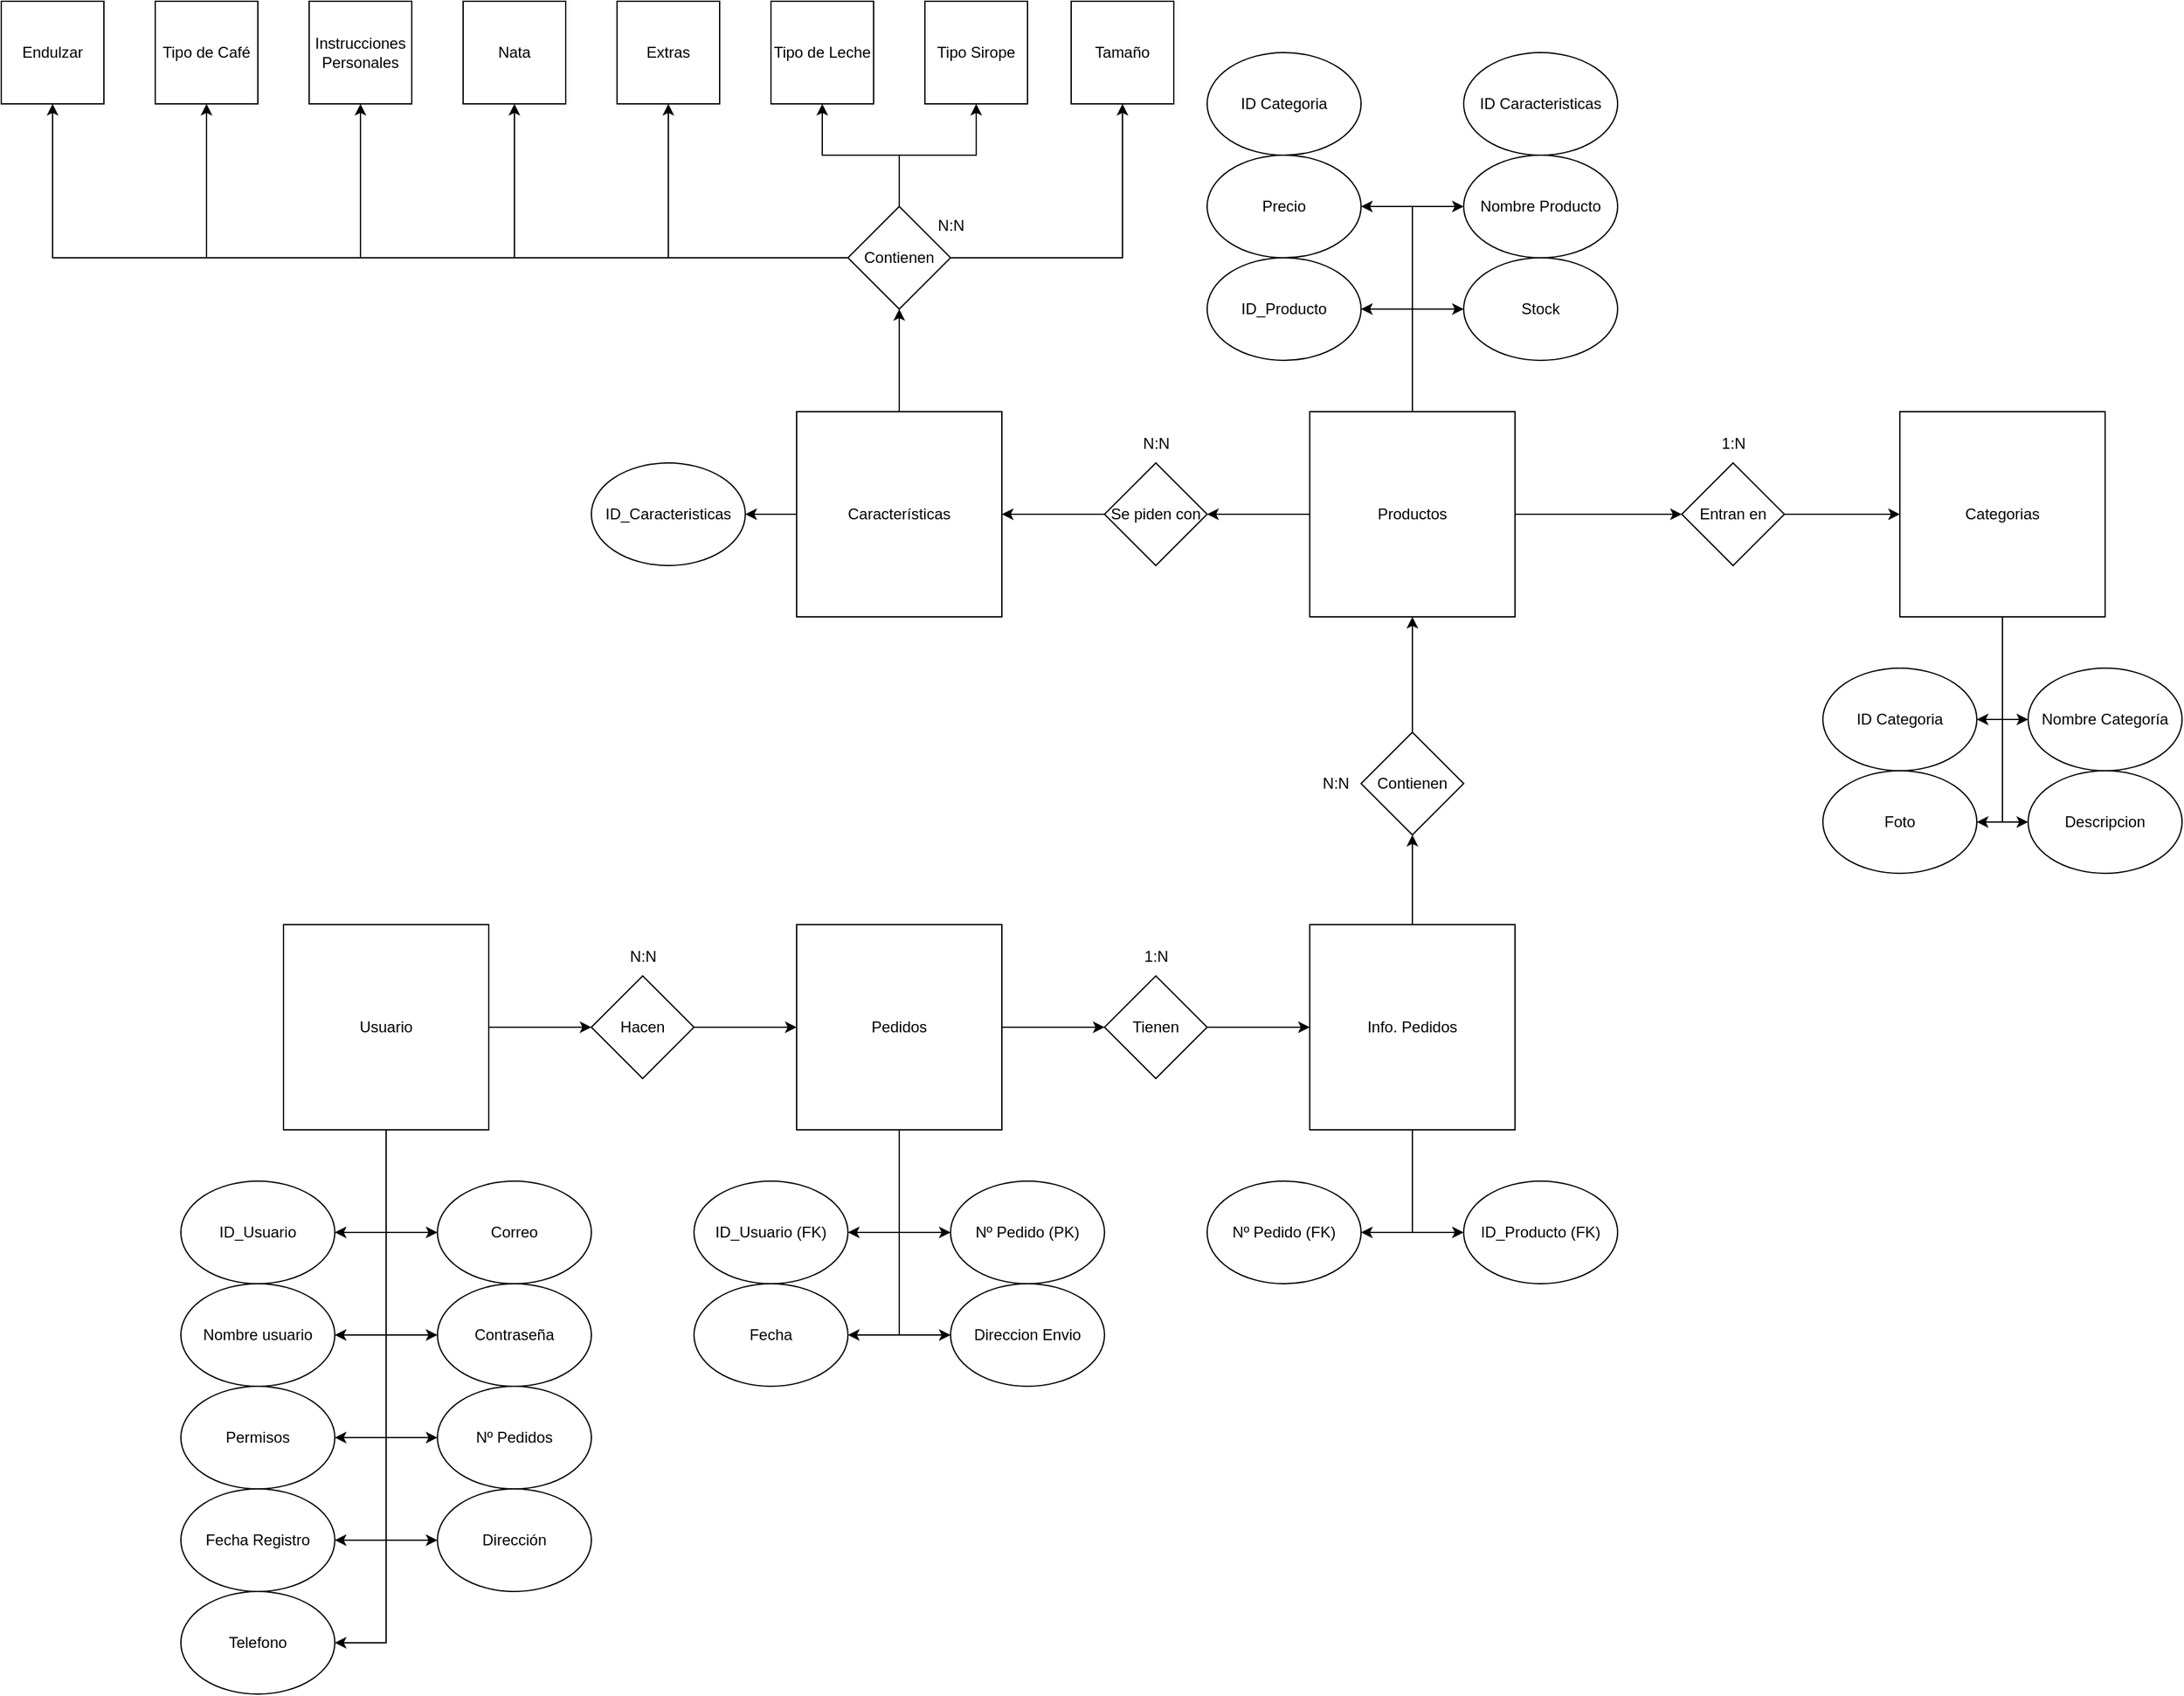 <mxfile version="21.2.2" type="github" pages="2">
  <diagram name="Modelo Relacional" id="PnVHAbyuaM9kRb4uessT">
    <mxGraphModel dx="2466" dy="2061" grid="1" gridSize="10" guides="1" tooltips="1" connect="1" arrows="1" fold="1" page="1" pageScale="1" pageWidth="827" pageHeight="1169" math="0" shadow="0">
      <root>
        <mxCell id="0" />
        <mxCell id="1" parent="0" />
        <mxCell id="Kp94WwnEXXXFwvjXGkbl-3" style="edgeStyle=orthogonalEdgeStyle;rounded=0;orthogonalLoop=1;jettySize=auto;html=1;entryX=1;entryY=0.5;entryDx=0;entryDy=0;" parent="1" source="Kp94WwnEXXXFwvjXGkbl-1" target="Kp94WwnEXXXFwvjXGkbl-2" edge="1">
          <mxGeometry relative="1" as="geometry" />
        </mxCell>
        <mxCell id="Kp94WwnEXXXFwvjXGkbl-7" style="edgeStyle=orthogonalEdgeStyle;rounded=0;orthogonalLoop=1;jettySize=auto;html=1;entryX=1;entryY=0.5;entryDx=0;entryDy=0;" parent="1" source="Kp94WwnEXXXFwvjXGkbl-1" target="Kp94WwnEXXXFwvjXGkbl-6" edge="1">
          <mxGeometry relative="1" as="geometry" />
        </mxCell>
        <mxCell id="Kp94WwnEXXXFwvjXGkbl-8" style="edgeStyle=orthogonalEdgeStyle;rounded=0;orthogonalLoop=1;jettySize=auto;html=1;entryX=0;entryY=0.5;entryDx=0;entryDy=0;" parent="1" source="Kp94WwnEXXXFwvjXGkbl-1" target="Kp94WwnEXXXFwvjXGkbl-4" edge="1">
          <mxGeometry relative="1" as="geometry" />
        </mxCell>
        <mxCell id="Kp94WwnEXXXFwvjXGkbl-9" style="edgeStyle=orthogonalEdgeStyle;rounded=0;orthogonalLoop=1;jettySize=auto;html=1;entryX=0;entryY=0.5;entryDx=0;entryDy=0;" parent="1" source="Kp94WwnEXXXFwvjXGkbl-1" target="Kp94WwnEXXXFwvjXGkbl-5" edge="1">
          <mxGeometry relative="1" as="geometry" />
        </mxCell>
        <mxCell id="Kp94WwnEXXXFwvjXGkbl-11" style="edgeStyle=orthogonalEdgeStyle;rounded=0;orthogonalLoop=1;jettySize=auto;html=1;entryX=1;entryY=0.5;entryDx=0;entryDy=0;" parent="1" source="Kp94WwnEXXXFwvjXGkbl-1" target="Kp94WwnEXXXFwvjXGkbl-10" edge="1">
          <mxGeometry relative="1" as="geometry" />
        </mxCell>
        <mxCell id="Kp94WwnEXXXFwvjXGkbl-14" style="edgeStyle=orthogonalEdgeStyle;rounded=0;orthogonalLoop=1;jettySize=auto;html=1;entryX=0;entryY=0.5;entryDx=0;entryDy=0;" parent="1" source="Kp94WwnEXXXFwvjXGkbl-1" target="Kp94WwnEXXXFwvjXGkbl-13" edge="1">
          <mxGeometry relative="1" as="geometry" />
        </mxCell>
        <mxCell id="Kp94WwnEXXXFwvjXGkbl-30" style="edgeStyle=orthogonalEdgeStyle;rounded=0;orthogonalLoop=1;jettySize=auto;html=1;entryX=0;entryY=0.5;entryDx=0;entryDy=0;" parent="1" source="Kp94WwnEXXXFwvjXGkbl-1" target="Kp94WwnEXXXFwvjXGkbl-29" edge="1">
          <mxGeometry relative="1" as="geometry" />
        </mxCell>
        <mxCell id="Kp94WwnEXXXFwvjXGkbl-32" style="edgeStyle=orthogonalEdgeStyle;rounded=0;orthogonalLoop=1;jettySize=auto;html=1;entryX=1;entryY=0.5;entryDx=0;entryDy=0;" parent="1" source="Kp94WwnEXXXFwvjXGkbl-1" target="Kp94WwnEXXXFwvjXGkbl-31" edge="1">
          <mxGeometry relative="1" as="geometry" />
        </mxCell>
        <mxCell id="Kp94WwnEXXXFwvjXGkbl-37" style="edgeStyle=orthogonalEdgeStyle;rounded=0;orthogonalLoop=1;jettySize=auto;html=1;entryX=0;entryY=0.5;entryDx=0;entryDy=0;" parent="1" source="Kp94WwnEXXXFwvjXGkbl-1" target="Kp94WwnEXXXFwvjXGkbl-36" edge="1">
          <mxGeometry relative="1" as="geometry" />
        </mxCell>
        <mxCell id="7OP7rhRUOiYwbME94U3f-2" style="edgeStyle=orthogonalEdgeStyle;rounded=0;orthogonalLoop=1;jettySize=auto;html=1;entryX=1;entryY=0.5;entryDx=0;entryDy=0;" edge="1" parent="1" source="Kp94WwnEXXXFwvjXGkbl-1" target="7OP7rhRUOiYwbME94U3f-1">
          <mxGeometry relative="1" as="geometry" />
        </mxCell>
        <mxCell id="Kp94WwnEXXXFwvjXGkbl-1" value="Usuario" style="whiteSpace=wrap;html=1;aspect=fixed;" parent="1" vertex="1">
          <mxGeometry x="160" y="200" width="160" height="160" as="geometry" />
        </mxCell>
        <mxCell id="Kp94WwnEXXXFwvjXGkbl-2" value="Nombre usuario" style="ellipse;whiteSpace=wrap;html=1;" parent="1" vertex="1">
          <mxGeometry x="80" y="480" width="120" height="80" as="geometry" />
        </mxCell>
        <mxCell id="Kp94WwnEXXXFwvjXGkbl-4" value="Correo" style="ellipse;whiteSpace=wrap;html=1;" parent="1" vertex="1">
          <mxGeometry x="280" y="400" width="120" height="80" as="geometry" />
        </mxCell>
        <mxCell id="Kp94WwnEXXXFwvjXGkbl-5" value="Contraseña" style="ellipse;whiteSpace=wrap;html=1;" parent="1" vertex="1">
          <mxGeometry x="280" y="480" width="120" height="80" as="geometry" />
        </mxCell>
        <mxCell id="Kp94WwnEXXXFwvjXGkbl-6" value="ID_Usuario" style="ellipse;whiteSpace=wrap;html=1;" parent="1" vertex="1">
          <mxGeometry x="80" y="400" width="120" height="80" as="geometry" />
        </mxCell>
        <mxCell id="Kp94WwnEXXXFwvjXGkbl-10" value="Permisos" style="ellipse;whiteSpace=wrap;html=1;" parent="1" vertex="1">
          <mxGeometry x="80" y="560" width="120" height="80" as="geometry" />
        </mxCell>
        <mxCell id="Kp94WwnEXXXFwvjXGkbl-17" style="edgeStyle=orthogonalEdgeStyle;rounded=0;orthogonalLoop=1;jettySize=auto;html=1;entryX=1;entryY=0.5;entryDx=0;entryDy=0;" parent="1" source="Kp94WwnEXXXFwvjXGkbl-12" target="Kp94WwnEXXXFwvjXGkbl-16" edge="1">
          <mxGeometry relative="1" as="geometry" />
        </mxCell>
        <mxCell id="Kp94WwnEXXXFwvjXGkbl-23" style="edgeStyle=orthogonalEdgeStyle;rounded=0;orthogonalLoop=1;jettySize=auto;html=1;entryX=0;entryY=0.5;entryDx=0;entryDy=0;" parent="1" source="Kp94WwnEXXXFwvjXGkbl-12" target="Kp94WwnEXXXFwvjXGkbl-22" edge="1">
          <mxGeometry relative="1" as="geometry" />
        </mxCell>
        <mxCell id="-lL8wkcxcmrgRqcp9ATL-1" style="edgeStyle=orthogonalEdgeStyle;rounded=0;orthogonalLoop=1;jettySize=auto;html=1;entryX=0;entryY=0.5;entryDx=0;entryDy=0;" edge="1" parent="1" source="Kp94WwnEXXXFwvjXGkbl-12" target="7OP7rhRUOiYwbME94U3f-4">
          <mxGeometry relative="1" as="geometry" />
        </mxCell>
        <mxCell id="-lL8wkcxcmrgRqcp9ATL-2" style="edgeStyle=orthogonalEdgeStyle;rounded=0;orthogonalLoop=1;jettySize=auto;html=1;entryX=1;entryY=0.5;entryDx=0;entryDy=0;" edge="1" parent="1" source="Kp94WwnEXXXFwvjXGkbl-12" target="7OP7rhRUOiYwbME94U3f-3">
          <mxGeometry relative="1" as="geometry" />
        </mxCell>
        <mxCell id="-lL8wkcxcmrgRqcp9ATL-3" style="edgeStyle=orthogonalEdgeStyle;rounded=0;orthogonalLoop=1;jettySize=auto;html=1;entryX=0;entryY=0.5;entryDx=0;entryDy=0;" edge="1" parent="1" source="Kp94WwnEXXXFwvjXGkbl-12" target="7OP7rhRUOiYwbME94U3f-5">
          <mxGeometry relative="1" as="geometry" />
        </mxCell>
        <mxCell id="Kp94WwnEXXXFwvjXGkbl-12" value="Pedidos" style="whiteSpace=wrap;html=1;aspect=fixed;" parent="1" vertex="1">
          <mxGeometry x="560" y="200" width="160" height="160" as="geometry" />
        </mxCell>
        <mxCell id="Kp94WwnEXXXFwvjXGkbl-15" style="edgeStyle=orthogonalEdgeStyle;rounded=0;orthogonalLoop=1;jettySize=auto;html=1;entryX=0;entryY=0.5;entryDx=0;entryDy=0;" parent="1" source="Kp94WwnEXXXFwvjXGkbl-13" target="Kp94WwnEXXXFwvjXGkbl-12" edge="1">
          <mxGeometry relative="1" as="geometry" />
        </mxCell>
        <mxCell id="Kp94WwnEXXXFwvjXGkbl-13" value="Hacen" style="rhombus;whiteSpace=wrap;html=1;" parent="1" vertex="1">
          <mxGeometry x="400" y="240" width="80" height="80" as="geometry" />
        </mxCell>
        <mxCell id="Kp94WwnEXXXFwvjXGkbl-16" value="ID_Usuario (FK)" style="ellipse;whiteSpace=wrap;html=1;" parent="1" vertex="1">
          <mxGeometry x="480" y="400" width="120" height="80" as="geometry" />
        </mxCell>
        <mxCell id="Kp94WwnEXXXFwvjXGkbl-39" style="edgeStyle=orthogonalEdgeStyle;rounded=0;orthogonalLoop=1;jettySize=auto;html=1;entryX=1;entryY=0.5;entryDx=0;entryDy=0;" parent="1" source="Kp94WwnEXXXFwvjXGkbl-18" target="Kp94WwnEXXXFwvjXGkbl-38" edge="1">
          <mxGeometry relative="1" as="geometry" />
        </mxCell>
        <mxCell id="Kp94WwnEXXXFwvjXGkbl-41" style="edgeStyle=orthogonalEdgeStyle;rounded=0;orthogonalLoop=1;jettySize=auto;html=1;entryX=0;entryY=0.5;entryDx=0;entryDy=0;" parent="1" source="Kp94WwnEXXXFwvjXGkbl-18" target="Kp94WwnEXXXFwvjXGkbl-40" edge="1">
          <mxGeometry relative="1" as="geometry" />
        </mxCell>
        <mxCell id="Kp94WwnEXXXFwvjXGkbl-43" style="edgeStyle=orthogonalEdgeStyle;rounded=0;orthogonalLoop=1;jettySize=auto;html=1;entryX=1;entryY=0.5;entryDx=0;entryDy=0;" parent="1" source="Kp94WwnEXXXFwvjXGkbl-18" target="Kp94WwnEXXXFwvjXGkbl-42" edge="1">
          <mxGeometry relative="1" as="geometry" />
        </mxCell>
        <mxCell id="Kp94WwnEXXXFwvjXGkbl-45" style="edgeStyle=orthogonalEdgeStyle;rounded=0;orthogonalLoop=1;jettySize=auto;html=1;entryX=0;entryY=0.5;entryDx=0;entryDy=0;" parent="1" source="Kp94WwnEXXXFwvjXGkbl-18" target="Kp94WwnEXXXFwvjXGkbl-44" edge="1">
          <mxGeometry relative="1" as="geometry" />
        </mxCell>
        <mxCell id="fXPkertopsR4NRfaK0Oe-2" style="edgeStyle=orthogonalEdgeStyle;rounded=0;orthogonalLoop=1;jettySize=auto;html=1;entryX=1;entryY=0.5;entryDx=0;entryDy=0;" parent="1" source="Kp94WwnEXXXFwvjXGkbl-18" target="fXPkertopsR4NRfaK0Oe-1" edge="1">
          <mxGeometry relative="1" as="geometry" />
        </mxCell>
        <mxCell id="-lL8wkcxcmrgRqcp9ATL-9" style="edgeStyle=orthogonalEdgeStyle;rounded=0;orthogonalLoop=1;jettySize=auto;html=1;entryX=0;entryY=0.5;entryDx=0;entryDy=0;" edge="1" parent="1" source="Kp94WwnEXXXFwvjXGkbl-18" target="-lL8wkcxcmrgRqcp9ATL-8">
          <mxGeometry relative="1" as="geometry" />
        </mxCell>
        <mxCell id="Kp94WwnEXXXFwvjXGkbl-18" value="Productos" style="whiteSpace=wrap;html=1;aspect=fixed;" parent="1" vertex="1">
          <mxGeometry x="960" y="-200" width="160" height="160" as="geometry" />
        </mxCell>
        <mxCell id="-lL8wkcxcmrgRqcp9ATL-6" style="edgeStyle=orthogonalEdgeStyle;rounded=0;orthogonalLoop=1;jettySize=auto;html=1;entryX=0.5;entryY=1;entryDx=0;entryDy=0;" edge="1" parent="1" source="Kp94WwnEXXXFwvjXGkbl-19" target="Kp94WwnEXXXFwvjXGkbl-18">
          <mxGeometry relative="1" as="geometry" />
        </mxCell>
        <mxCell id="Kp94WwnEXXXFwvjXGkbl-19" value="Contienen" style="rhombus;whiteSpace=wrap;html=1;" parent="1" vertex="1">
          <mxGeometry x="1000" y="50" width="80" height="80" as="geometry" />
        </mxCell>
        <mxCell id="Kp94WwnEXXXFwvjXGkbl-25" style="edgeStyle=orthogonalEdgeStyle;rounded=0;orthogonalLoop=1;jettySize=auto;html=1;entryX=0;entryY=0.5;entryDx=0;entryDy=0;" parent="1" source="Kp94WwnEXXXFwvjXGkbl-22" target="Kp94WwnEXXXFwvjXGkbl-24" edge="1">
          <mxGeometry relative="1" as="geometry" />
        </mxCell>
        <mxCell id="Kp94WwnEXXXFwvjXGkbl-22" value="Tienen" style="rhombus;whiteSpace=wrap;html=1;" parent="1" vertex="1">
          <mxGeometry x="800" y="240" width="80" height="80" as="geometry" />
        </mxCell>
        <mxCell id="Kp94WwnEXXXFwvjXGkbl-27" style="edgeStyle=orthogonalEdgeStyle;rounded=0;orthogonalLoop=1;jettySize=auto;html=1;entryX=1;entryY=0.5;entryDx=0;entryDy=0;" parent="1" source="Kp94WwnEXXXFwvjXGkbl-24" target="Kp94WwnEXXXFwvjXGkbl-26" edge="1">
          <mxGeometry relative="1" as="geometry" />
        </mxCell>
        <mxCell id="Kp94WwnEXXXFwvjXGkbl-33" style="edgeStyle=orthogonalEdgeStyle;rounded=0;orthogonalLoop=1;jettySize=auto;html=1;entryX=0;entryY=0.5;entryDx=0;entryDy=0;" parent="1" source="Kp94WwnEXXXFwvjXGkbl-24" target="Kp94WwnEXXXFwvjXGkbl-28" edge="1">
          <mxGeometry relative="1" as="geometry" />
        </mxCell>
        <mxCell id="-lL8wkcxcmrgRqcp9ATL-7" style="edgeStyle=orthogonalEdgeStyle;rounded=0;orthogonalLoop=1;jettySize=auto;html=1;entryX=0.5;entryY=1;entryDx=0;entryDy=0;" edge="1" parent="1" source="Kp94WwnEXXXFwvjXGkbl-24" target="Kp94WwnEXXXFwvjXGkbl-19">
          <mxGeometry relative="1" as="geometry" />
        </mxCell>
        <mxCell id="Kp94WwnEXXXFwvjXGkbl-24" value="Info. Pedidos" style="whiteSpace=wrap;html=1;aspect=fixed;" parent="1" vertex="1">
          <mxGeometry x="960" y="200" width="160" height="160" as="geometry" />
        </mxCell>
        <mxCell id="Kp94WwnEXXXFwvjXGkbl-26" value="Nº Pedido (FK)" style="ellipse;whiteSpace=wrap;html=1;" parent="1" vertex="1">
          <mxGeometry x="880" y="400" width="120" height="80" as="geometry" />
        </mxCell>
        <mxCell id="Kp94WwnEXXXFwvjXGkbl-28" value="ID_Producto (FK)" style="ellipse;whiteSpace=wrap;html=1;" parent="1" vertex="1">
          <mxGeometry x="1080" y="400" width="120" height="80" as="geometry" />
        </mxCell>
        <mxCell id="Kp94WwnEXXXFwvjXGkbl-29" value="Nº Pedidos" style="ellipse;whiteSpace=wrap;html=1;" parent="1" vertex="1">
          <mxGeometry x="280" y="560" width="120" height="80" as="geometry" />
        </mxCell>
        <mxCell id="Kp94WwnEXXXFwvjXGkbl-31" value="Fecha Registro" style="ellipse;whiteSpace=wrap;html=1;" parent="1" vertex="1">
          <mxGeometry x="80" y="640" width="120" height="80" as="geometry" />
        </mxCell>
        <mxCell id="Kp94WwnEXXXFwvjXGkbl-36" value="Dirección" style="ellipse;whiteSpace=wrap;html=1;" parent="1" vertex="1">
          <mxGeometry x="280" y="640" width="120" height="80" as="geometry" />
        </mxCell>
        <mxCell id="Kp94WwnEXXXFwvjXGkbl-38" value="ID_Producto" style="ellipse;whiteSpace=wrap;html=1;" parent="1" vertex="1">
          <mxGeometry x="880" y="-320" width="120" height="80" as="geometry" />
        </mxCell>
        <mxCell id="Kp94WwnEXXXFwvjXGkbl-40" value="Stock" style="ellipse;whiteSpace=wrap;html=1;" parent="1" vertex="1">
          <mxGeometry x="1080" y="-320" width="120" height="80" as="geometry" />
        </mxCell>
        <mxCell id="Kp94WwnEXXXFwvjXGkbl-42" value="Precio" style="ellipse;whiteSpace=wrap;html=1;" parent="1" vertex="1">
          <mxGeometry x="880" y="-400" width="120" height="80" as="geometry" />
        </mxCell>
        <mxCell id="Kp94WwnEXXXFwvjXGkbl-44" value="Nombre Producto" style="ellipse;whiteSpace=wrap;html=1;" parent="1" vertex="1">
          <mxGeometry x="1080" y="-400" width="120" height="80" as="geometry" />
        </mxCell>
        <mxCell id="fXPkertopsR4NRfaK0Oe-4" style="edgeStyle=orthogonalEdgeStyle;rounded=0;orthogonalLoop=1;jettySize=auto;html=1;entryX=1;entryY=0.5;entryDx=0;entryDy=0;" parent="1" source="fXPkertopsR4NRfaK0Oe-1" target="fXPkertopsR4NRfaK0Oe-3" edge="1">
          <mxGeometry relative="1" as="geometry" />
        </mxCell>
        <mxCell id="fXPkertopsR4NRfaK0Oe-1" value="Se piden con" style="rhombus;whiteSpace=wrap;html=1;" parent="1" vertex="1">
          <mxGeometry x="800" y="-160" width="80" height="80" as="geometry" />
        </mxCell>
        <mxCell id="fXPkertopsR4NRfaK0Oe-11" style="edgeStyle=orthogonalEdgeStyle;rounded=0;orthogonalLoop=1;jettySize=auto;html=1;entryX=1;entryY=0.5;entryDx=0;entryDy=0;" parent="1" source="fXPkertopsR4NRfaK0Oe-3" target="fXPkertopsR4NRfaK0Oe-7" edge="1">
          <mxGeometry relative="1" as="geometry" />
        </mxCell>
        <mxCell id="fXPkertopsR4NRfaK0Oe-13" style="edgeStyle=orthogonalEdgeStyle;rounded=0;orthogonalLoop=1;jettySize=auto;html=1;entryX=0.5;entryY=1;entryDx=0;entryDy=0;" parent="1" source="fXPkertopsR4NRfaK0Oe-3" target="fXPkertopsR4NRfaK0Oe-12" edge="1">
          <mxGeometry relative="1" as="geometry" />
        </mxCell>
        <mxCell id="fXPkertopsR4NRfaK0Oe-3" value="Características" style="whiteSpace=wrap;html=1;aspect=fixed;" parent="1" vertex="1">
          <mxGeometry x="560" y="-200" width="160" height="160" as="geometry" />
        </mxCell>
        <mxCell id="fXPkertopsR4NRfaK0Oe-7" value="ID_Caracteristicas" style="ellipse;whiteSpace=wrap;html=1;" parent="1" vertex="1">
          <mxGeometry x="400" y="-160" width="120" height="80" as="geometry" />
        </mxCell>
        <mxCell id="fXPkertopsR4NRfaK0Oe-16" style="edgeStyle=orthogonalEdgeStyle;rounded=0;orthogonalLoop=1;jettySize=auto;html=1;entryX=0.5;entryY=1;entryDx=0;entryDy=0;" parent="1" source="fXPkertopsR4NRfaK0Oe-12" target="fXPkertopsR4NRfaK0Oe-14" edge="1">
          <mxGeometry relative="1" as="geometry" />
        </mxCell>
        <mxCell id="fXPkertopsR4NRfaK0Oe-18" style="edgeStyle=orthogonalEdgeStyle;rounded=0;orthogonalLoop=1;jettySize=auto;html=1;entryX=0.5;entryY=1;entryDx=0;entryDy=0;" parent="1" source="fXPkertopsR4NRfaK0Oe-12" target="fXPkertopsR4NRfaK0Oe-17" edge="1">
          <mxGeometry relative="1" as="geometry" />
        </mxCell>
        <mxCell id="fXPkertopsR4NRfaK0Oe-20" style="edgeStyle=orthogonalEdgeStyle;rounded=0;orthogonalLoop=1;jettySize=auto;html=1;entryX=0.5;entryY=1;entryDx=0;entryDy=0;" parent="1" source="fXPkertopsR4NRfaK0Oe-12" target="fXPkertopsR4NRfaK0Oe-19" edge="1">
          <mxGeometry relative="1" as="geometry" />
        </mxCell>
        <mxCell id="fXPkertopsR4NRfaK0Oe-22" style="edgeStyle=orthogonalEdgeStyle;rounded=0;orthogonalLoop=1;jettySize=auto;html=1;entryX=0.5;entryY=1;entryDx=0;entryDy=0;" parent="1" source="fXPkertopsR4NRfaK0Oe-12" target="fXPkertopsR4NRfaK0Oe-21" edge="1">
          <mxGeometry relative="1" as="geometry" />
        </mxCell>
        <mxCell id="fXPkertopsR4NRfaK0Oe-24" style="edgeStyle=orthogonalEdgeStyle;rounded=0;orthogonalLoop=1;jettySize=auto;html=1;entryX=0.5;entryY=1;entryDx=0;entryDy=0;" parent="1" source="fXPkertopsR4NRfaK0Oe-12" target="fXPkertopsR4NRfaK0Oe-23" edge="1">
          <mxGeometry relative="1" as="geometry" />
        </mxCell>
        <mxCell id="fXPkertopsR4NRfaK0Oe-29" style="edgeStyle=orthogonalEdgeStyle;rounded=0;orthogonalLoop=1;jettySize=auto;html=1;entryX=0.5;entryY=1;entryDx=0;entryDy=0;" parent="1" source="fXPkertopsR4NRfaK0Oe-12" target="fXPkertopsR4NRfaK0Oe-25" edge="1">
          <mxGeometry relative="1" as="geometry" />
        </mxCell>
        <mxCell id="fXPkertopsR4NRfaK0Oe-30" style="edgeStyle=orthogonalEdgeStyle;rounded=0;orthogonalLoop=1;jettySize=auto;html=1;entryX=0.5;entryY=1;entryDx=0;entryDy=0;" parent="1" source="fXPkertopsR4NRfaK0Oe-12" target="fXPkertopsR4NRfaK0Oe-26" edge="1">
          <mxGeometry relative="1" as="geometry" />
        </mxCell>
        <mxCell id="fXPkertopsR4NRfaK0Oe-31" style="edgeStyle=orthogonalEdgeStyle;rounded=0;orthogonalLoop=1;jettySize=auto;html=1;entryX=0.5;entryY=1;entryDx=0;entryDy=0;" parent="1" source="fXPkertopsR4NRfaK0Oe-12" target="fXPkertopsR4NRfaK0Oe-28" edge="1">
          <mxGeometry relative="1" as="geometry" />
        </mxCell>
        <mxCell id="fXPkertopsR4NRfaK0Oe-12" value="Contienen" style="rhombus;whiteSpace=wrap;html=1;" parent="1" vertex="1">
          <mxGeometry x="600" y="-360" width="80" height="80" as="geometry" />
        </mxCell>
        <mxCell id="fXPkertopsR4NRfaK0Oe-14" value="Extras" style="whiteSpace=wrap;html=1;aspect=fixed;" parent="1" vertex="1">
          <mxGeometry x="420" y="-520" width="80" height="80" as="geometry" />
        </mxCell>
        <mxCell id="fXPkertopsR4NRfaK0Oe-17" value="Tipo de Leche" style="whiteSpace=wrap;html=1;aspect=fixed;" parent="1" vertex="1">
          <mxGeometry x="540" y="-520" width="80" height="80" as="geometry" />
        </mxCell>
        <mxCell id="fXPkertopsR4NRfaK0Oe-19" value="Tipo Sirope" style="whiteSpace=wrap;html=1;aspect=fixed;" parent="1" vertex="1">
          <mxGeometry x="660" y="-520" width="80" height="80" as="geometry" />
        </mxCell>
        <mxCell id="fXPkertopsR4NRfaK0Oe-21" value="Tamaño" style="whiteSpace=wrap;html=1;aspect=fixed;" parent="1" vertex="1">
          <mxGeometry x="774" y="-520" width="80" height="80" as="geometry" />
        </mxCell>
        <mxCell id="fXPkertopsR4NRfaK0Oe-23" value="Nata" style="whiteSpace=wrap;html=1;aspect=fixed;" parent="1" vertex="1">
          <mxGeometry x="300" y="-520" width="80" height="80" as="geometry" />
        </mxCell>
        <mxCell id="fXPkertopsR4NRfaK0Oe-25" value="Instrucciones Personales" style="whiteSpace=wrap;html=1;aspect=fixed;" parent="1" vertex="1">
          <mxGeometry x="180" y="-520" width="80" height="80" as="geometry" />
        </mxCell>
        <mxCell id="fXPkertopsR4NRfaK0Oe-26" value="Tipo de Café" style="whiteSpace=wrap;html=1;aspect=fixed;" parent="1" vertex="1">
          <mxGeometry x="60" y="-520" width="80" height="80" as="geometry" />
        </mxCell>
        <mxCell id="fXPkertopsR4NRfaK0Oe-28" value="Endulzar" style="whiteSpace=wrap;html=1;aspect=fixed;" parent="1" vertex="1">
          <mxGeometry x="-60" y="-520" width="80" height="80" as="geometry" />
        </mxCell>
        <mxCell id="7OP7rhRUOiYwbME94U3f-1" value="Telefono" style="ellipse;whiteSpace=wrap;html=1;" vertex="1" parent="1">
          <mxGeometry x="80" y="720" width="120" height="80" as="geometry" />
        </mxCell>
        <mxCell id="7OP7rhRUOiYwbME94U3f-3" value="Fecha" style="ellipse;whiteSpace=wrap;html=1;" vertex="1" parent="1">
          <mxGeometry x="480" y="480" width="120" height="80" as="geometry" />
        </mxCell>
        <mxCell id="7OP7rhRUOiYwbME94U3f-4" value="Nº Pedido (PK)" style="ellipse;whiteSpace=wrap;html=1;" vertex="1" parent="1">
          <mxGeometry x="680" y="400" width="120" height="80" as="geometry" />
        </mxCell>
        <mxCell id="7OP7rhRUOiYwbME94U3f-5" value="Direccion Envio" style="ellipse;whiteSpace=wrap;html=1;" vertex="1" parent="1">
          <mxGeometry x="680" y="480" width="120" height="80" as="geometry" />
        </mxCell>
        <mxCell id="-lL8wkcxcmrgRqcp9ATL-4" value="1:N" style="text;html=1;align=center;verticalAlign=middle;resizable=0;points=[];autosize=1;strokeColor=none;fillColor=none;" vertex="1" parent="1">
          <mxGeometry x="820" y="210" width="40" height="30" as="geometry" />
        </mxCell>
        <mxCell id="-lL8wkcxcmrgRqcp9ATL-5" value="N:N" style="text;html=1;align=center;verticalAlign=middle;resizable=0;points=[];autosize=1;strokeColor=none;fillColor=none;" vertex="1" parent="1">
          <mxGeometry x="420" y="210" width="40" height="30" as="geometry" />
        </mxCell>
        <mxCell id="-lL8wkcxcmrgRqcp9ATL-11" style="edgeStyle=orthogonalEdgeStyle;rounded=0;orthogonalLoop=1;jettySize=auto;html=1;entryX=0;entryY=0.5;entryDx=0;entryDy=0;" edge="1" parent="1" source="-lL8wkcxcmrgRqcp9ATL-8" target="-lL8wkcxcmrgRqcp9ATL-10">
          <mxGeometry relative="1" as="geometry" />
        </mxCell>
        <mxCell id="-lL8wkcxcmrgRqcp9ATL-8" value="Entran en" style="rhombus;whiteSpace=wrap;html=1;" vertex="1" parent="1">
          <mxGeometry x="1250" y="-160" width="80" height="80" as="geometry" />
        </mxCell>
        <mxCell id="-lL8wkcxcmrgRqcp9ATL-14" style="edgeStyle=orthogonalEdgeStyle;rounded=0;orthogonalLoop=1;jettySize=auto;html=1;entryX=0;entryY=0.5;entryDx=0;entryDy=0;" edge="1" parent="1" source="-lL8wkcxcmrgRqcp9ATL-10" target="-lL8wkcxcmrgRqcp9ATL-12">
          <mxGeometry relative="1" as="geometry" />
        </mxCell>
        <mxCell id="-lL8wkcxcmrgRqcp9ATL-15" style="edgeStyle=orthogonalEdgeStyle;rounded=0;orthogonalLoop=1;jettySize=auto;html=1;entryX=1;entryY=0.5;entryDx=0;entryDy=0;" edge="1" parent="1" source="-lL8wkcxcmrgRqcp9ATL-10" target="-lL8wkcxcmrgRqcp9ATL-13">
          <mxGeometry relative="1" as="geometry" />
        </mxCell>
        <mxCell id="-lL8wkcxcmrgRqcp9ATL-19" style="edgeStyle=orthogonalEdgeStyle;rounded=0;orthogonalLoop=1;jettySize=auto;html=1;entryX=1;entryY=0.5;entryDx=0;entryDy=0;" edge="1" parent="1" source="-lL8wkcxcmrgRqcp9ATL-10" target="-lL8wkcxcmrgRqcp9ATL-16">
          <mxGeometry relative="1" as="geometry" />
        </mxCell>
        <mxCell id="-lL8wkcxcmrgRqcp9ATL-20" style="edgeStyle=orthogonalEdgeStyle;rounded=0;orthogonalLoop=1;jettySize=auto;html=1;entryX=0;entryY=0.5;entryDx=0;entryDy=0;" edge="1" parent="1" source="-lL8wkcxcmrgRqcp9ATL-10" target="-lL8wkcxcmrgRqcp9ATL-17">
          <mxGeometry relative="1" as="geometry" />
        </mxCell>
        <mxCell id="-lL8wkcxcmrgRqcp9ATL-10" value="Categorias" style="whiteSpace=wrap;html=1;aspect=fixed;" vertex="1" parent="1">
          <mxGeometry x="1420" y="-200" width="160" height="160" as="geometry" />
        </mxCell>
        <mxCell id="-lL8wkcxcmrgRqcp9ATL-12" value="Nombre Categoría" style="ellipse;whiteSpace=wrap;html=1;" vertex="1" parent="1">
          <mxGeometry x="1520" width="120" height="80" as="geometry" />
        </mxCell>
        <mxCell id="-lL8wkcxcmrgRqcp9ATL-13" value="ID Categoria" style="ellipse;whiteSpace=wrap;html=1;" vertex="1" parent="1">
          <mxGeometry x="1360" width="120" height="80" as="geometry" />
        </mxCell>
        <mxCell id="-lL8wkcxcmrgRqcp9ATL-16" value="Foto" style="ellipse;whiteSpace=wrap;html=1;" vertex="1" parent="1">
          <mxGeometry x="1360" y="80" width="120" height="80" as="geometry" />
        </mxCell>
        <mxCell id="-lL8wkcxcmrgRqcp9ATL-17" value="Descripcion" style="ellipse;whiteSpace=wrap;html=1;" vertex="1" parent="1">
          <mxGeometry x="1520" y="80" width="120" height="80" as="geometry" />
        </mxCell>
        <mxCell id="-lL8wkcxcmrgRqcp9ATL-21" value="ID Caracteristicas" style="ellipse;whiteSpace=wrap;html=1;" vertex="1" parent="1">
          <mxGeometry x="1080" y="-480" width="120" height="80" as="geometry" />
        </mxCell>
        <mxCell id="-lL8wkcxcmrgRqcp9ATL-22" value="ID Categoria" style="ellipse;whiteSpace=wrap;html=1;" vertex="1" parent="1">
          <mxGeometry x="880" y="-480" width="120" height="80" as="geometry" />
        </mxCell>
        <mxCell id="-lL8wkcxcmrgRqcp9ATL-23" value="N:N" style="text;html=1;align=center;verticalAlign=middle;resizable=0;points=[];autosize=1;strokeColor=none;fillColor=none;" vertex="1" parent="1">
          <mxGeometry x="960" y="75" width="40" height="30" as="geometry" />
        </mxCell>
        <mxCell id="-lL8wkcxcmrgRqcp9ATL-24" value="N:N" style="text;html=1;align=center;verticalAlign=middle;resizable=0;points=[];autosize=1;strokeColor=none;fillColor=none;" vertex="1" parent="1">
          <mxGeometry x="820" y="-190" width="40" height="30" as="geometry" />
        </mxCell>
        <mxCell id="-lL8wkcxcmrgRqcp9ATL-25" value="1:N" style="text;html=1;align=center;verticalAlign=middle;resizable=0;points=[];autosize=1;strokeColor=none;fillColor=none;" vertex="1" parent="1">
          <mxGeometry x="1270" y="-190" width="40" height="30" as="geometry" />
        </mxCell>
        <mxCell id="-lL8wkcxcmrgRqcp9ATL-26" value="N:N" style="text;html=1;align=center;verticalAlign=middle;resizable=0;points=[];autosize=1;strokeColor=none;fillColor=none;" vertex="1" parent="1">
          <mxGeometry x="660" y="-360" width="40" height="30" as="geometry" />
        </mxCell>
      </root>
    </mxGraphModel>
  </diagram>
  <diagram id="Xv8rTw0X2ny191qnjf_B" name="Tabla">
    <mxGraphModel dx="1393" dy="758" grid="1" gridSize="10" guides="1" tooltips="1" connect="1" arrows="1" fold="1" page="1" pageScale="1" pageWidth="827" pageHeight="1169" math="0" shadow="0">
      <root>
        <mxCell id="0" />
        <mxCell id="1" parent="0" />
        <mxCell id="GFtivVoHU6WnsY22pw2F-1" value="Usuario" style="swimlane;fontStyle=0;childLayout=stackLayout;horizontal=1;startSize=30;horizontalStack=0;resizeParent=1;resizeParentMax=0;resizeLast=0;collapsible=1;marginBottom=0;whiteSpace=wrap;html=1;" parent="1" vertex="1">
          <mxGeometry x="80" y="120" width="160" height="480" as="geometry" />
        </mxCell>
        <mxCell id="GFtivVoHU6WnsY22pw2F-2" value="ID_Usuario (PK)" style="text;strokeColor=none;fillColor=none;align=left;verticalAlign=middle;spacingLeft=4;spacingRight=4;overflow=hidden;points=[[0,0.5],[1,0.5]];portConstraint=eastwest;rotatable=0;whiteSpace=wrap;html=1;" parent="GFtivVoHU6WnsY22pw2F-1" vertex="1">
          <mxGeometry y="30" width="160" height="30" as="geometry" />
        </mxCell>
        <mxCell id="GFtivVoHU6WnsY22pw2F-3" value="Nombre Usuario" style="text;strokeColor=none;fillColor=none;align=left;verticalAlign=middle;spacingLeft=4;spacingRight=4;overflow=hidden;points=[[0,0.5],[1,0.5]];portConstraint=eastwest;rotatable=0;whiteSpace=wrap;html=1;" parent="GFtivVoHU6WnsY22pw2F-1" vertex="1">
          <mxGeometry y="60" width="160" height="30" as="geometry" />
        </mxCell>
        <mxCell id="GFtivVoHU6WnsY22pw2F-4" value="Correo Usuario" style="text;strokeColor=none;fillColor=none;align=left;verticalAlign=middle;spacingLeft=4;spacingRight=4;overflow=hidden;points=[[0,0.5],[1,0.5]];portConstraint=eastwest;rotatable=0;whiteSpace=wrap;html=1;" parent="GFtivVoHU6WnsY22pw2F-1" vertex="1">
          <mxGeometry y="90" width="160" height="30" as="geometry" />
        </mxCell>
        <mxCell id="ZTABY00d-cZ7NyKv8YBs-1" value="Contraseña Usuario" style="text;strokeColor=none;fillColor=none;align=left;verticalAlign=middle;spacingLeft=4;spacingRight=4;overflow=hidden;points=[[0,0.5],[1,0.5]];portConstraint=eastwest;rotatable=0;whiteSpace=wrap;html=1;" parent="GFtivVoHU6WnsY22pw2F-1" vertex="1">
          <mxGeometry y="120" width="160" height="30" as="geometry" />
        </mxCell>
        <mxCell id="ZTABY00d-cZ7NyKv8YBs-3" value="Dirección Usuario" style="text;strokeColor=none;fillColor=none;align=left;verticalAlign=middle;spacingLeft=4;spacingRight=4;overflow=hidden;points=[[0,0.5],[1,0.5]];portConstraint=eastwest;rotatable=0;whiteSpace=wrap;html=1;" parent="GFtivVoHU6WnsY22pw2F-1" vertex="1">
          <mxGeometry y="150" width="160" height="30" as="geometry" />
        </mxCell>
        <mxCell id="ZTABY00d-cZ7NyKv8YBs-2" value="Numero Pedidos" style="text;strokeColor=none;fillColor=none;align=left;verticalAlign=middle;spacingLeft=4;spacingRight=4;overflow=hidden;points=[[0,0.5],[1,0.5]];portConstraint=eastwest;rotatable=0;whiteSpace=wrap;html=1;" parent="GFtivVoHU6WnsY22pw2F-1" vertex="1">
          <mxGeometry y="180" width="160" height="30" as="geometry" />
        </mxCell>
        <mxCell id="MpAzle3Kalx8zSBNcRUn-1" value="Fecha Registro" style="text;strokeColor=none;fillColor=none;align=left;verticalAlign=middle;spacingLeft=4;spacingRight=4;overflow=hidden;points=[[0,0.5],[1,0.5]];portConstraint=eastwest;rotatable=0;whiteSpace=wrap;html=1;" parent="GFtivVoHU6WnsY22pw2F-1" vertex="1">
          <mxGeometry y="210" width="160" height="30" as="geometry" />
        </mxCell>
        <mxCell id="MpAzle3Kalx8zSBNcRUn-2" value="Direccion" style="text;strokeColor=none;fillColor=none;align=left;verticalAlign=middle;spacingLeft=4;spacingRight=4;overflow=hidden;points=[[0,0.5],[1,0.5]];portConstraint=eastwest;rotatable=0;whiteSpace=wrap;html=1;" parent="GFtivVoHU6WnsY22pw2F-1" vertex="1">
          <mxGeometry y="240" width="160" height="30" as="geometry" />
        </mxCell>
        <mxCell id="JUSMC4tkbYWqRpQuue31-1" value="Apartamento" style="text;strokeColor=none;fillColor=none;align=left;verticalAlign=middle;spacingLeft=4;spacingRight=4;overflow=hidden;points=[[0,0.5],[1,0.5]];portConstraint=eastwest;rotatable=0;whiteSpace=wrap;html=1;" parent="GFtivVoHU6WnsY22pw2F-1" vertex="1">
          <mxGeometry y="270" width="160" height="30" as="geometry" />
        </mxCell>
        <mxCell id="JUSMC4tkbYWqRpQuue31-2" value="Nombre Edificio" style="text;strokeColor=none;fillColor=none;align=left;verticalAlign=middle;spacingLeft=4;spacingRight=4;overflow=hidden;points=[[0,0.5],[1,0.5]];portConstraint=eastwest;rotatable=0;whiteSpace=wrap;html=1;" parent="GFtivVoHU6WnsY22pw2F-1" vertex="1">
          <mxGeometry y="300" width="160" height="30" as="geometry" />
        </mxCell>
        <mxCell id="JUSMC4tkbYWqRpQuue31-3" value="Opcion Entrega" style="text;strokeColor=none;fillColor=none;align=left;verticalAlign=middle;spacingLeft=4;spacingRight=4;overflow=hidden;points=[[0,0.5],[1,0.5]];portConstraint=eastwest;rotatable=0;whiteSpace=wrap;html=1;" parent="GFtivVoHU6WnsY22pw2F-1" vertex="1">
          <mxGeometry y="330" width="160" height="30" as="geometry" />
        </mxCell>
        <mxCell id="JUSMC4tkbYWqRpQuue31-4" value="Opciones Entrega" style="text;strokeColor=none;fillColor=none;align=left;verticalAlign=middle;spacingLeft=4;spacingRight=4;overflow=hidden;points=[[0,0.5],[1,0.5]];portConstraint=eastwest;rotatable=0;whiteSpace=wrap;html=1;" parent="GFtivVoHU6WnsY22pw2F-1" vertex="1">
          <mxGeometry y="360" width="160" height="30" as="geometry" />
        </mxCell>
        <mxCell id="JUSMC4tkbYWqRpQuue31-5" value="Instrucciones Entrega" style="text;strokeColor=none;fillColor=none;align=left;verticalAlign=middle;spacingLeft=4;spacingRight=4;overflow=hidden;points=[[0,0.5],[1,0.5]];portConstraint=eastwest;rotatable=0;whiteSpace=wrap;html=1;" parent="GFtivVoHU6WnsY22pw2F-1" vertex="1">
          <mxGeometry y="390" width="160" height="30" as="geometry" />
        </mxCell>
        <mxCell id="JUSMC4tkbYWqRpQuue31-6" value="Etiqueta Entrega" style="text;strokeColor=none;fillColor=none;align=left;verticalAlign=middle;spacingLeft=4;spacingRight=4;overflow=hidden;points=[[0,0.5],[1,0.5]];portConstraint=eastwest;rotatable=0;whiteSpace=wrap;html=1;" parent="GFtivVoHU6WnsY22pw2F-1" vertex="1">
          <mxGeometry y="420" width="160" height="30" as="geometry" />
        </mxCell>
        <mxCell id="gby9yAMb-IWgy5KYM2Ti-1" value="Telefono" style="text;strokeColor=none;fillColor=none;align=left;verticalAlign=middle;spacingLeft=4;spacingRight=4;overflow=hidden;points=[[0,0.5],[1,0.5]];portConstraint=eastwest;rotatable=0;whiteSpace=wrap;html=1;" vertex="1" parent="GFtivVoHU6WnsY22pw2F-1">
          <mxGeometry y="450" width="160" height="30" as="geometry" />
        </mxCell>
        <mxCell id="eZ9H4wjmESJS17AeL38T-1" value="Carrito" style="swimlane;fontStyle=0;childLayout=stackLayout;horizontal=1;startSize=30;horizontalStack=0;resizeParent=1;resizeParentMax=0;resizeLast=0;collapsible=1;marginBottom=0;whiteSpace=wrap;html=1;" parent="1" vertex="1">
          <mxGeometry x="280" y="120" width="160" height="120" as="geometry" />
        </mxCell>
        <mxCell id="eZ9H4wjmESJS17AeL38T-2" value="ID_Carrito (PK)" style="text;strokeColor=none;fillColor=none;align=left;verticalAlign=middle;spacingLeft=4;spacingRight=4;overflow=hidden;points=[[0,0.5],[1,0.5]];portConstraint=eastwest;rotatable=0;whiteSpace=wrap;html=1;" parent="eZ9H4wjmESJS17AeL38T-1" vertex="1">
          <mxGeometry y="30" width="160" height="30" as="geometry" />
        </mxCell>
        <mxCell id="eZ9H4wjmESJS17AeL38T-3" value="ID_Usuario (FK)" style="text;strokeColor=none;fillColor=none;align=left;verticalAlign=middle;spacingLeft=4;spacingRight=4;overflow=hidden;points=[[0,0.5],[1,0.5]];portConstraint=eastwest;rotatable=0;whiteSpace=wrap;html=1;" parent="eZ9H4wjmESJS17AeL38T-1" vertex="1">
          <mxGeometry y="60" width="160" height="30" as="geometry" />
        </mxCell>
        <mxCell id="eZ9H4wjmESJS17AeL38T-4" value="ID_Caracteristicas (FK)" style="text;strokeColor=none;fillColor=none;align=left;verticalAlign=middle;spacingLeft=4;spacingRight=4;overflow=hidden;points=[[0,0.5],[1,0.5]];portConstraint=eastwest;rotatable=0;whiteSpace=wrap;html=1;" parent="eZ9H4wjmESJS17AeL38T-1" vertex="1">
          <mxGeometry y="90" width="160" height="30" as="geometry" />
        </mxCell>
        <mxCell id="q32O2vRvbJJo6hPdvb-I-1" value="Ventas" style="swimlane;fontStyle=0;childLayout=stackLayout;horizontal=1;startSize=30;horizontalStack=0;resizeParent=1;resizeParentMax=0;resizeLast=0;collapsible=1;marginBottom=0;whiteSpace=wrap;html=1;" parent="1" vertex="1">
          <mxGeometry x="480" y="120" width="160" height="150" as="geometry" />
        </mxCell>
        <mxCell id="q32O2vRvbJJo6hPdvb-I-2" value="ID_Venta (PK)" style="text;strokeColor=none;fillColor=none;align=left;verticalAlign=middle;spacingLeft=4;spacingRight=4;overflow=hidden;points=[[0,0.5],[1,0.5]];portConstraint=eastwest;rotatable=0;whiteSpace=wrap;html=1;" parent="q32O2vRvbJJo6hPdvb-I-1" vertex="1">
          <mxGeometry y="30" width="160" height="30" as="geometry" />
        </mxCell>
        <mxCell id="q32O2vRvbJJo6hPdvb-I-5" value="ID_Carrito (FK)" style="text;strokeColor=none;fillColor=none;align=left;verticalAlign=middle;spacingLeft=4;spacingRight=4;overflow=hidden;points=[[0,0.5],[1,0.5]];portConstraint=eastwest;rotatable=0;whiteSpace=wrap;html=1;" parent="q32O2vRvbJJo6hPdvb-I-1" vertex="1">
          <mxGeometry y="60" width="160" height="30" as="geometry" />
        </mxCell>
        <mxCell id="q32O2vRvbJJo6hPdvb-I-3" value="Coste" style="text;strokeColor=none;fillColor=none;align=left;verticalAlign=middle;spacingLeft=4;spacingRight=4;overflow=hidden;points=[[0,0.5],[1,0.5]];portConstraint=eastwest;rotatable=0;whiteSpace=wrap;html=1;" parent="q32O2vRvbJJo6hPdvb-I-1" vertex="1">
          <mxGeometry y="90" width="160" height="30" as="geometry" />
        </mxCell>
        <mxCell id="q32O2vRvbJJo6hPdvb-I-4" value="Fecha" style="text;strokeColor=none;fillColor=none;align=left;verticalAlign=middle;spacingLeft=4;spacingRight=4;overflow=hidden;points=[[0,0.5],[1,0.5]];portConstraint=eastwest;rotatable=0;whiteSpace=wrap;html=1;" parent="q32O2vRvbJJo6hPdvb-I-1" vertex="1">
          <mxGeometry y="120" width="160" height="30" as="geometry" />
        </mxCell>
      </root>
    </mxGraphModel>
  </diagram>
</mxfile>
